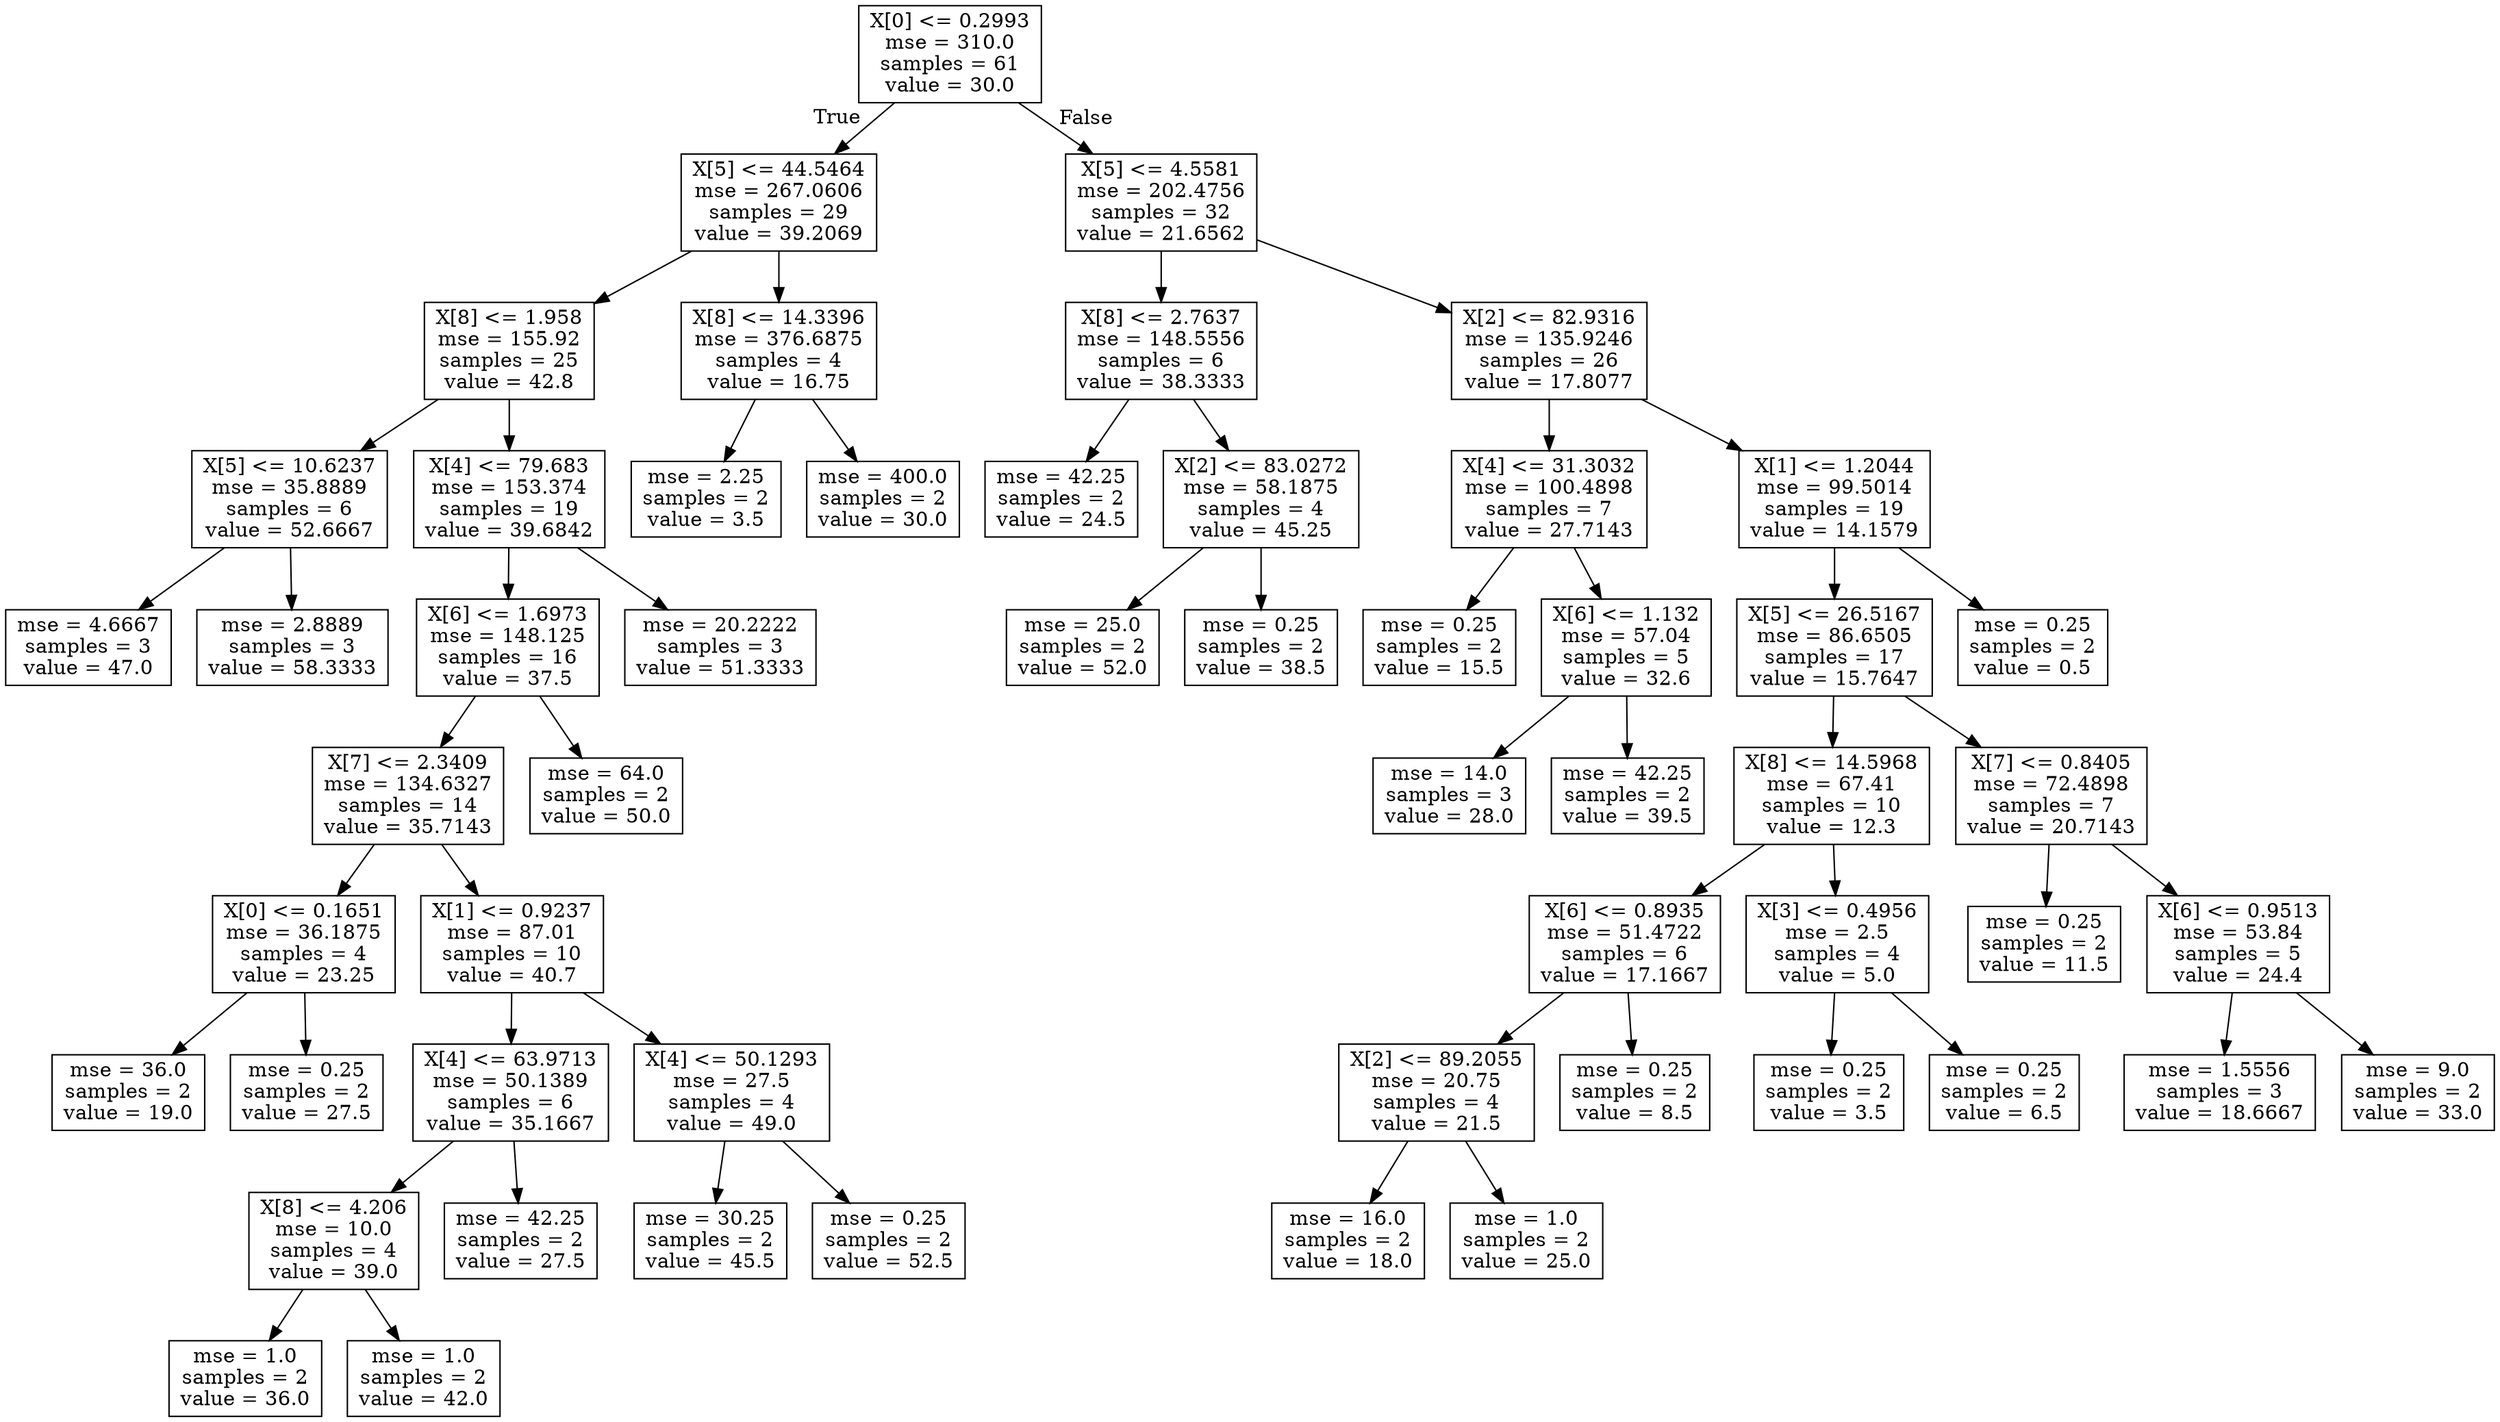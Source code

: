 digraph Tree {
node [shape=box] ;
0 [label="X[0] <= 0.2993\nmse = 310.0\nsamples = 61\nvalue = 30.0"] ;
1 [label="X[5] <= 44.5464\nmse = 267.0606\nsamples = 29\nvalue = 39.2069"] ;
0 -> 1 [labeldistance=2.5, labelangle=45, headlabel="True"] ;
2 [label="X[8] <= 1.958\nmse = 155.92\nsamples = 25\nvalue = 42.8"] ;
1 -> 2 ;
3 [label="X[5] <= 10.6237\nmse = 35.8889\nsamples = 6\nvalue = 52.6667"] ;
2 -> 3 ;
4 [label="mse = 4.6667\nsamples = 3\nvalue = 47.0"] ;
3 -> 4 ;
5 [label="mse = 2.8889\nsamples = 3\nvalue = 58.3333"] ;
3 -> 5 ;
6 [label="X[4] <= 79.683\nmse = 153.374\nsamples = 19\nvalue = 39.6842"] ;
2 -> 6 ;
7 [label="X[6] <= 1.6973\nmse = 148.125\nsamples = 16\nvalue = 37.5"] ;
6 -> 7 ;
8 [label="X[7] <= 2.3409\nmse = 134.6327\nsamples = 14\nvalue = 35.7143"] ;
7 -> 8 ;
9 [label="X[0] <= 0.1651\nmse = 36.1875\nsamples = 4\nvalue = 23.25"] ;
8 -> 9 ;
10 [label="mse = 36.0\nsamples = 2\nvalue = 19.0"] ;
9 -> 10 ;
11 [label="mse = 0.25\nsamples = 2\nvalue = 27.5"] ;
9 -> 11 ;
12 [label="X[1] <= 0.9237\nmse = 87.01\nsamples = 10\nvalue = 40.7"] ;
8 -> 12 ;
13 [label="X[4] <= 63.9713\nmse = 50.1389\nsamples = 6\nvalue = 35.1667"] ;
12 -> 13 ;
14 [label="X[8] <= 4.206\nmse = 10.0\nsamples = 4\nvalue = 39.0"] ;
13 -> 14 ;
15 [label="mse = 1.0\nsamples = 2\nvalue = 36.0"] ;
14 -> 15 ;
16 [label="mse = 1.0\nsamples = 2\nvalue = 42.0"] ;
14 -> 16 ;
17 [label="mse = 42.25\nsamples = 2\nvalue = 27.5"] ;
13 -> 17 ;
18 [label="X[4] <= 50.1293\nmse = 27.5\nsamples = 4\nvalue = 49.0"] ;
12 -> 18 ;
19 [label="mse = 30.25\nsamples = 2\nvalue = 45.5"] ;
18 -> 19 ;
20 [label="mse = 0.25\nsamples = 2\nvalue = 52.5"] ;
18 -> 20 ;
21 [label="mse = 64.0\nsamples = 2\nvalue = 50.0"] ;
7 -> 21 ;
22 [label="mse = 20.2222\nsamples = 3\nvalue = 51.3333"] ;
6 -> 22 ;
23 [label="X[8] <= 14.3396\nmse = 376.6875\nsamples = 4\nvalue = 16.75"] ;
1 -> 23 ;
24 [label="mse = 2.25\nsamples = 2\nvalue = 3.5"] ;
23 -> 24 ;
25 [label="mse = 400.0\nsamples = 2\nvalue = 30.0"] ;
23 -> 25 ;
26 [label="X[5] <= 4.5581\nmse = 202.4756\nsamples = 32\nvalue = 21.6562"] ;
0 -> 26 [labeldistance=2.5, labelangle=-45, headlabel="False"] ;
27 [label="X[8] <= 2.7637\nmse = 148.5556\nsamples = 6\nvalue = 38.3333"] ;
26 -> 27 ;
28 [label="mse = 42.25\nsamples = 2\nvalue = 24.5"] ;
27 -> 28 ;
29 [label="X[2] <= 83.0272\nmse = 58.1875\nsamples = 4\nvalue = 45.25"] ;
27 -> 29 ;
30 [label="mse = 25.0\nsamples = 2\nvalue = 52.0"] ;
29 -> 30 ;
31 [label="mse = 0.25\nsamples = 2\nvalue = 38.5"] ;
29 -> 31 ;
32 [label="X[2] <= 82.9316\nmse = 135.9246\nsamples = 26\nvalue = 17.8077"] ;
26 -> 32 ;
33 [label="X[4] <= 31.3032\nmse = 100.4898\nsamples = 7\nvalue = 27.7143"] ;
32 -> 33 ;
34 [label="mse = 0.25\nsamples = 2\nvalue = 15.5"] ;
33 -> 34 ;
35 [label="X[6] <= 1.132\nmse = 57.04\nsamples = 5\nvalue = 32.6"] ;
33 -> 35 ;
36 [label="mse = 14.0\nsamples = 3\nvalue = 28.0"] ;
35 -> 36 ;
37 [label="mse = 42.25\nsamples = 2\nvalue = 39.5"] ;
35 -> 37 ;
38 [label="X[1] <= 1.2044\nmse = 99.5014\nsamples = 19\nvalue = 14.1579"] ;
32 -> 38 ;
39 [label="X[5] <= 26.5167\nmse = 86.6505\nsamples = 17\nvalue = 15.7647"] ;
38 -> 39 ;
40 [label="X[8] <= 14.5968\nmse = 67.41\nsamples = 10\nvalue = 12.3"] ;
39 -> 40 ;
41 [label="X[6] <= 0.8935\nmse = 51.4722\nsamples = 6\nvalue = 17.1667"] ;
40 -> 41 ;
42 [label="X[2] <= 89.2055\nmse = 20.75\nsamples = 4\nvalue = 21.5"] ;
41 -> 42 ;
43 [label="mse = 16.0\nsamples = 2\nvalue = 18.0"] ;
42 -> 43 ;
44 [label="mse = 1.0\nsamples = 2\nvalue = 25.0"] ;
42 -> 44 ;
45 [label="mse = 0.25\nsamples = 2\nvalue = 8.5"] ;
41 -> 45 ;
46 [label="X[3] <= 0.4956\nmse = 2.5\nsamples = 4\nvalue = 5.0"] ;
40 -> 46 ;
47 [label="mse = 0.25\nsamples = 2\nvalue = 3.5"] ;
46 -> 47 ;
48 [label="mse = 0.25\nsamples = 2\nvalue = 6.5"] ;
46 -> 48 ;
49 [label="X[7] <= 0.8405\nmse = 72.4898\nsamples = 7\nvalue = 20.7143"] ;
39 -> 49 ;
50 [label="mse = 0.25\nsamples = 2\nvalue = 11.5"] ;
49 -> 50 ;
51 [label="X[6] <= 0.9513\nmse = 53.84\nsamples = 5\nvalue = 24.4"] ;
49 -> 51 ;
52 [label="mse = 1.5556\nsamples = 3\nvalue = 18.6667"] ;
51 -> 52 ;
53 [label="mse = 9.0\nsamples = 2\nvalue = 33.0"] ;
51 -> 53 ;
54 [label="mse = 0.25\nsamples = 2\nvalue = 0.5"] ;
38 -> 54 ;
}